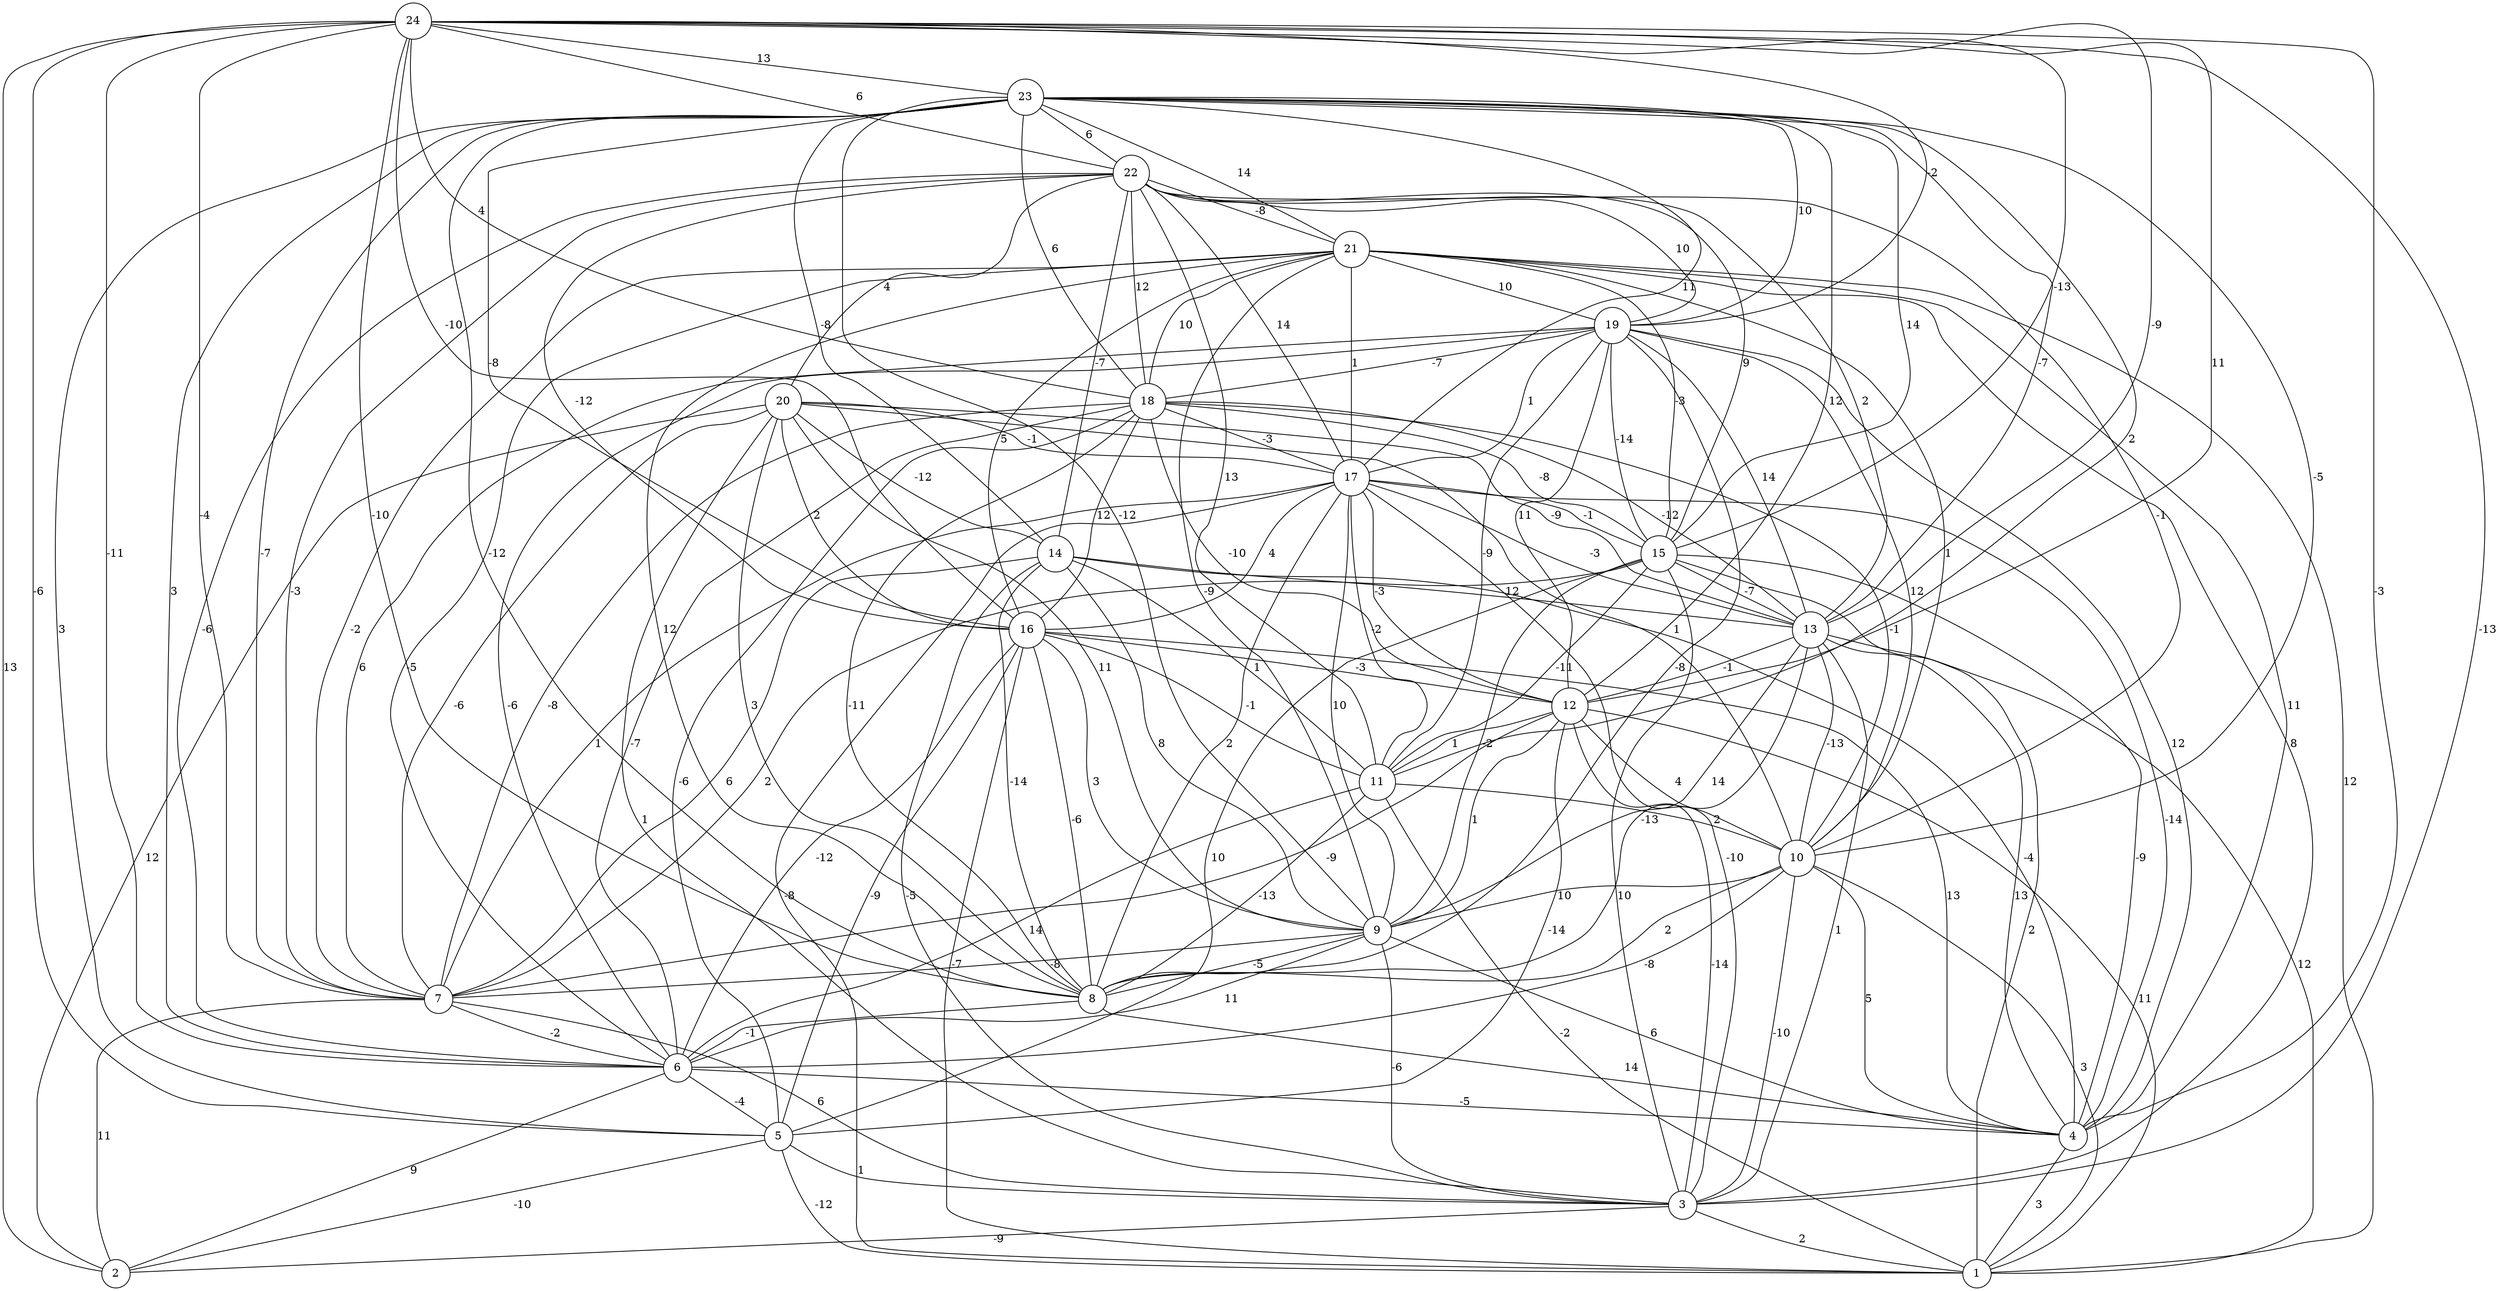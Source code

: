 graph { 
	 fontname="Helvetica,Arial,sans-serif" 
	 node [shape = circle]; 
	 24 -- 2 [label = "13"];
	 24 -- 3 [label = "-13"];
	 24 -- 4 [label = "-3"];
	 24 -- 5 [label = "-6"];
	 24 -- 6 [label = "-11"];
	 24 -- 7 [label = "-4"];
	 24 -- 8 [label = "-10"];
	 24 -- 12 [label = "11"];
	 24 -- 13 [label = "-9"];
	 24 -- 15 [label = "-13"];
	 24 -- 16 [label = "-10"];
	 24 -- 18 [label = "4"];
	 24 -- 19 [label = "-2"];
	 24 -- 22 [label = "6"];
	 24 -- 23 [label = "13"];
	 23 -- 5 [label = "3"];
	 23 -- 6 [label = "3"];
	 23 -- 7 [label = "-7"];
	 23 -- 8 [label = "-12"];
	 23 -- 9 [label = "-12"];
	 23 -- 10 [label = "-5"];
	 23 -- 11 [label = "2"];
	 23 -- 12 [label = "12"];
	 23 -- 13 [label = "-7"];
	 23 -- 14 [label = "-8"];
	 23 -- 15 [label = "14"];
	 23 -- 16 [label = "-8"];
	 23 -- 17 [label = "11"];
	 23 -- 18 [label = "6"];
	 23 -- 19 [label = "10"];
	 23 -- 21 [label = "14"];
	 23 -- 22 [label = "6"];
	 22 -- 6 [label = "-6"];
	 22 -- 7 [label = "-3"];
	 22 -- 10 [label = "-1"];
	 22 -- 11 [label = "13"];
	 22 -- 13 [label = "2"];
	 22 -- 14 [label = "-7"];
	 22 -- 15 [label = "9"];
	 22 -- 16 [label = "-12"];
	 22 -- 17 [label = "14"];
	 22 -- 18 [label = "12"];
	 22 -- 19 [label = "10"];
	 22 -- 20 [label = "4"];
	 22 -- 21 [label = "-8"];
	 21 -- 1 [label = "12"];
	 21 -- 3 [label = "8"];
	 21 -- 4 [label = "11"];
	 21 -- 6 [label = "-5"];
	 21 -- 7 [label = "-2"];
	 21 -- 8 [label = "12"];
	 21 -- 9 [label = "-9"];
	 21 -- 10 [label = "1"];
	 21 -- 15 [label = "-3"];
	 21 -- 16 [label = "5"];
	 21 -- 17 [label = "1"];
	 21 -- 18 [label = "10"];
	 21 -- 19 [label = "10"];
	 20 -- 2 [label = "12"];
	 20 -- 3 [label = "1"];
	 20 -- 7 [label = "-6"];
	 20 -- 8 [label = "3"];
	 20 -- 9 [label = "11"];
	 20 -- 10 [label = "1"];
	 20 -- 13 [label = "-9"];
	 20 -- 14 [label = "-12"];
	 20 -- 16 [label = "2"];
	 20 -- 17 [label = "-1"];
	 19 -- 4 [label = "12"];
	 19 -- 6 [label = "-6"];
	 19 -- 7 [label = "6"];
	 19 -- 8 [label = "-8"];
	 19 -- 10 [label = "12"];
	 19 -- 11 [label = "-9"];
	 19 -- 12 [label = "11"];
	 19 -- 13 [label = "14"];
	 19 -- 15 [label = "-14"];
	 19 -- 17 [label = "1"];
	 19 -- 18 [label = "-7"];
	 18 -- 5 [label = "-6"];
	 18 -- 6 [label = "-7"];
	 18 -- 7 [label = "-8"];
	 18 -- 8 [label = "-11"];
	 18 -- 10 [label = "-1"];
	 18 -- 12 [label = "-10"];
	 18 -- 13 [label = "-12"];
	 18 -- 15 [label = "-8"];
	 18 -- 16 [label = "12"];
	 18 -- 17 [label = "-3"];
	 17 -- 1 [label = "-8"];
	 17 -- 3 [label = "-10"];
	 17 -- 4 [label = "-14"];
	 17 -- 7 [label = "1"];
	 17 -- 8 [label = "2"];
	 17 -- 9 [label = "10"];
	 17 -- 11 [label = "-2"];
	 17 -- 12 [label = "-3"];
	 17 -- 13 [label = "-3"];
	 17 -- 15 [label = "-1"];
	 17 -- 16 [label = "4"];
	 16 -- 1 [label = "-7"];
	 16 -- 4 [label = "13"];
	 16 -- 5 [label = "-9"];
	 16 -- 6 [label = "-12"];
	 16 -- 8 [label = "-6"];
	 16 -- 9 [label = "3"];
	 16 -- 11 [label = "-1"];
	 16 -- 12 [label = "-3"];
	 15 -- 1 [label = "2"];
	 15 -- 3 [label = "10"];
	 15 -- 4 [label = "-9"];
	 15 -- 5 [label = "10"];
	 15 -- 7 [label = "2"];
	 15 -- 9 [label = "-2"];
	 15 -- 11 [label = "-11"];
	 15 -- 13 [label = "-7"];
	 14 -- 3 [label = "-5"];
	 14 -- 4 [label = "-4"];
	 14 -- 7 [label = "6"];
	 14 -- 8 [label = "-14"];
	 14 -- 9 [label = "8"];
	 14 -- 11 [label = "1"];
	 14 -- 13 [label = "12"];
	 13 -- 1 [label = "12"];
	 13 -- 3 [label = "1"];
	 13 -- 4 [label = "13"];
	 13 -- 8 [label = "-13"];
	 13 -- 9 [label = "14"];
	 13 -- 10 [label = "-13"];
	 13 -- 12 [label = "-1"];
	 12 -- 1 [label = "11"];
	 12 -- 3 [label = "-14"];
	 12 -- 5 [label = "-14"];
	 12 -- 7 [label = "-9"];
	 12 -- 9 [label = "1"];
	 12 -- 10 [label = "4"];
	 12 -- 11 [label = "1"];
	 11 -- 1 [label = "-2"];
	 11 -- 6 [label = "14"];
	 11 -- 8 [label = "-13"];
	 11 -- 10 [label = "2"];
	 10 -- 1 [label = "3"];
	 10 -- 3 [label = "-10"];
	 10 -- 4 [label = "5"];
	 10 -- 6 [label = "-8"];
	 10 -- 8 [label = "2"];
	 10 -- 9 [label = "10"];
	 9 -- 3 [label = "-6"];
	 9 -- 4 [label = "6"];
	 9 -- 6 [label = "11"];
	 9 -- 7 [label = "-8"];
	 9 -- 8 [label = "-5"];
	 8 -- 4 [label = "14"];
	 8 -- 6 [label = "-1"];
	 7 -- 2 [label = "11"];
	 7 -- 3 [label = "6"];
	 7 -- 6 [label = "-2"];
	 6 -- 2 [label = "9"];
	 6 -- 4 [label = "-5"];
	 6 -- 5 [label = "-4"];
	 5 -- 1 [label = "-12"];
	 5 -- 2 [label = "-10"];
	 5 -- 3 [label = "1"];
	 4 -- 1 [label = "3"];
	 3 -- 1 [label = "2"];
	 3 -- 2 [label = "-9"];
	 1;
	 2;
	 3;
	 4;
	 5;
	 6;
	 7;
	 8;
	 9;
	 10;
	 11;
	 12;
	 13;
	 14;
	 15;
	 16;
	 17;
	 18;
	 19;
	 20;
	 21;
	 22;
	 23;
	 24;
}
